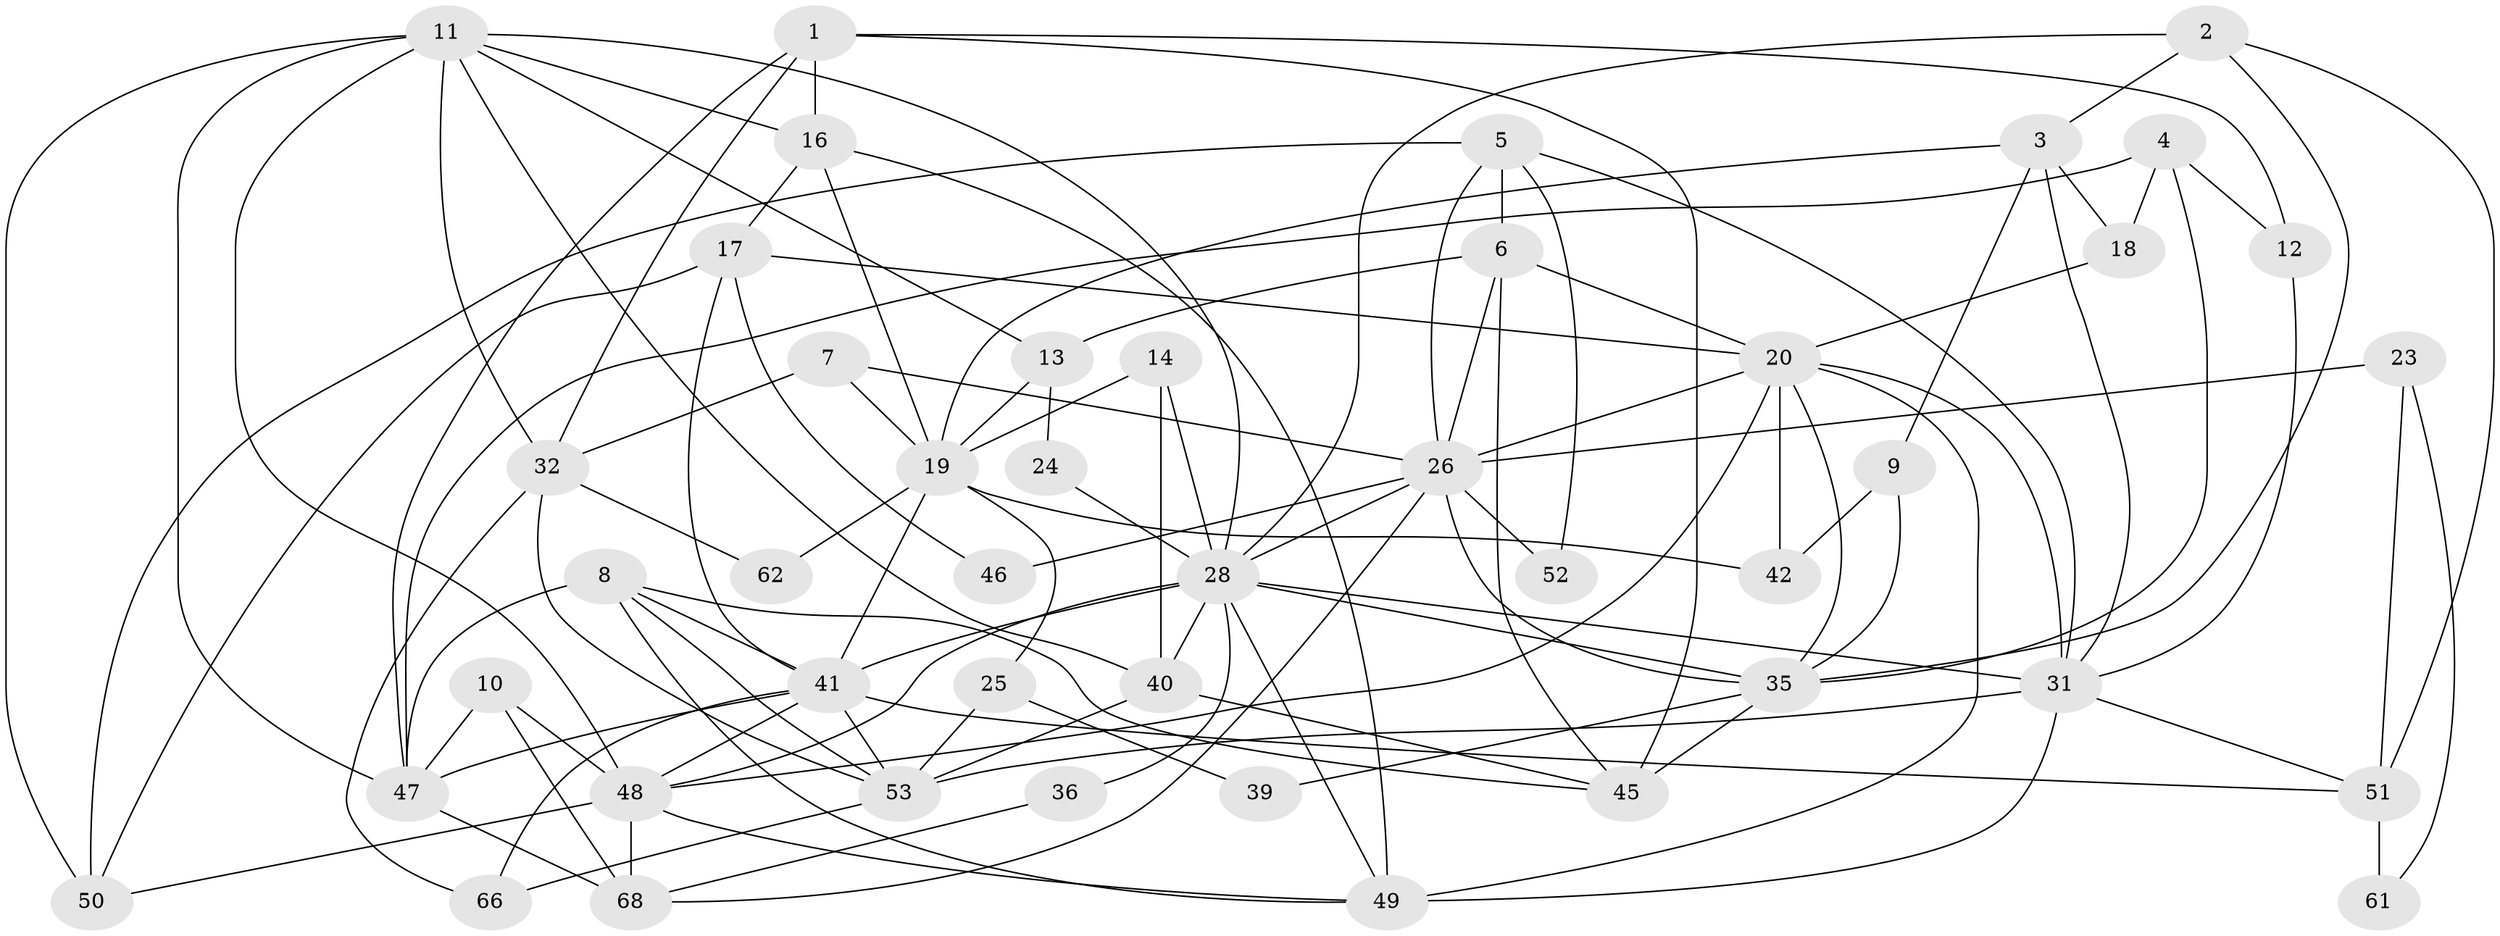 // original degree distribution, {2: 0.16666666666666666, 3: 0.2777777777777778, 5: 0.18055555555555555, 6: 0.125, 4: 0.20833333333333334, 8: 0.027777777777777776, 9: 0.013888888888888888}
// Generated by graph-tools (version 1.1) at 2025/11/02/27/25 16:11:16]
// undirected, 45 vertices, 111 edges
graph export_dot {
graph [start="1"]
  node [color=gray90,style=filled];
  1 [super="+30"];
  2 [super="+29"];
  3 [super="+38"];
  4 [super="+15"];
  5 [super="+57"];
  6 [super="+58"];
  7;
  8 [super="+63"];
  9;
  10 [super="+21"];
  11 [super="+71"];
  12;
  13 [super="+27"];
  14;
  16 [super="+22"];
  17 [super="+65"];
  18;
  19 [super="+33"];
  20 [super="+64"];
  23;
  24;
  25;
  26 [super="+60"];
  28 [super="+55"];
  31 [super="+37"];
  32 [super="+34"];
  35 [super="+43"];
  36;
  39;
  40;
  41 [super="+44"];
  42;
  45 [super="+72"];
  46;
  47 [super="+56"];
  48 [super="+70"];
  49 [super="+67"];
  50;
  51 [super="+54"];
  52;
  53 [super="+59"];
  61;
  62;
  66;
  68 [super="+69"];
  1 -- 16;
  1 -- 32;
  1 -- 12;
  1 -- 45;
  1 -- 47;
  2 -- 3;
  2 -- 28;
  2 -- 35;
  2 -- 51;
  3 -- 31;
  3 -- 9;
  3 -- 18;
  3 -- 19;
  4 -- 18;
  4 -- 47;
  4 -- 35;
  4 -- 12;
  5 -- 6;
  5 -- 50;
  5 -- 26;
  5 -- 52;
  5 -- 31;
  6 -- 45;
  6 -- 20;
  6 -- 26;
  6 -- 13;
  7 -- 26;
  7 -- 32;
  7 -- 19;
  8 -- 49;
  8 -- 53;
  8 -- 45;
  8 -- 41;
  8 -- 47;
  9 -- 42;
  9 -- 35;
  10 -- 68;
  10 -- 48;
  10 -- 47;
  11 -- 40;
  11 -- 13;
  11 -- 16;
  11 -- 32;
  11 -- 48;
  11 -- 50;
  11 -- 28;
  11 -- 47;
  12 -- 31;
  13 -- 24;
  13 -- 19;
  14 -- 40;
  14 -- 19;
  14 -- 28;
  16 -- 19;
  16 -- 17;
  16 -- 49;
  17 -- 41;
  17 -- 50;
  17 -- 46;
  17 -- 20;
  18 -- 20;
  19 -- 25;
  19 -- 62;
  19 -- 42;
  19 -- 41;
  20 -- 42 [weight=2];
  20 -- 35;
  20 -- 48;
  20 -- 31;
  20 -- 49;
  20 -- 26;
  23 -- 51;
  23 -- 26;
  23 -- 61;
  24 -- 28;
  25 -- 39;
  25 -- 53;
  26 -- 68;
  26 -- 35;
  26 -- 52;
  26 -- 28;
  26 -- 46;
  28 -- 36;
  28 -- 35;
  28 -- 40;
  28 -- 41;
  28 -- 31;
  28 -- 49;
  28 -- 48;
  31 -- 53 [weight=2];
  31 -- 49;
  31 -- 51;
  32 -- 66;
  32 -- 53;
  32 -- 62;
  35 -- 39;
  35 -- 45 [weight=2];
  36 -- 68;
  40 -- 53;
  40 -- 45;
  41 -- 47 [weight=2];
  41 -- 53;
  41 -- 48;
  41 -- 66;
  41 -- 51;
  47 -- 68;
  48 -- 49;
  48 -- 50;
  48 -- 68;
  51 -- 61 [weight=2];
  53 -- 66;
}
